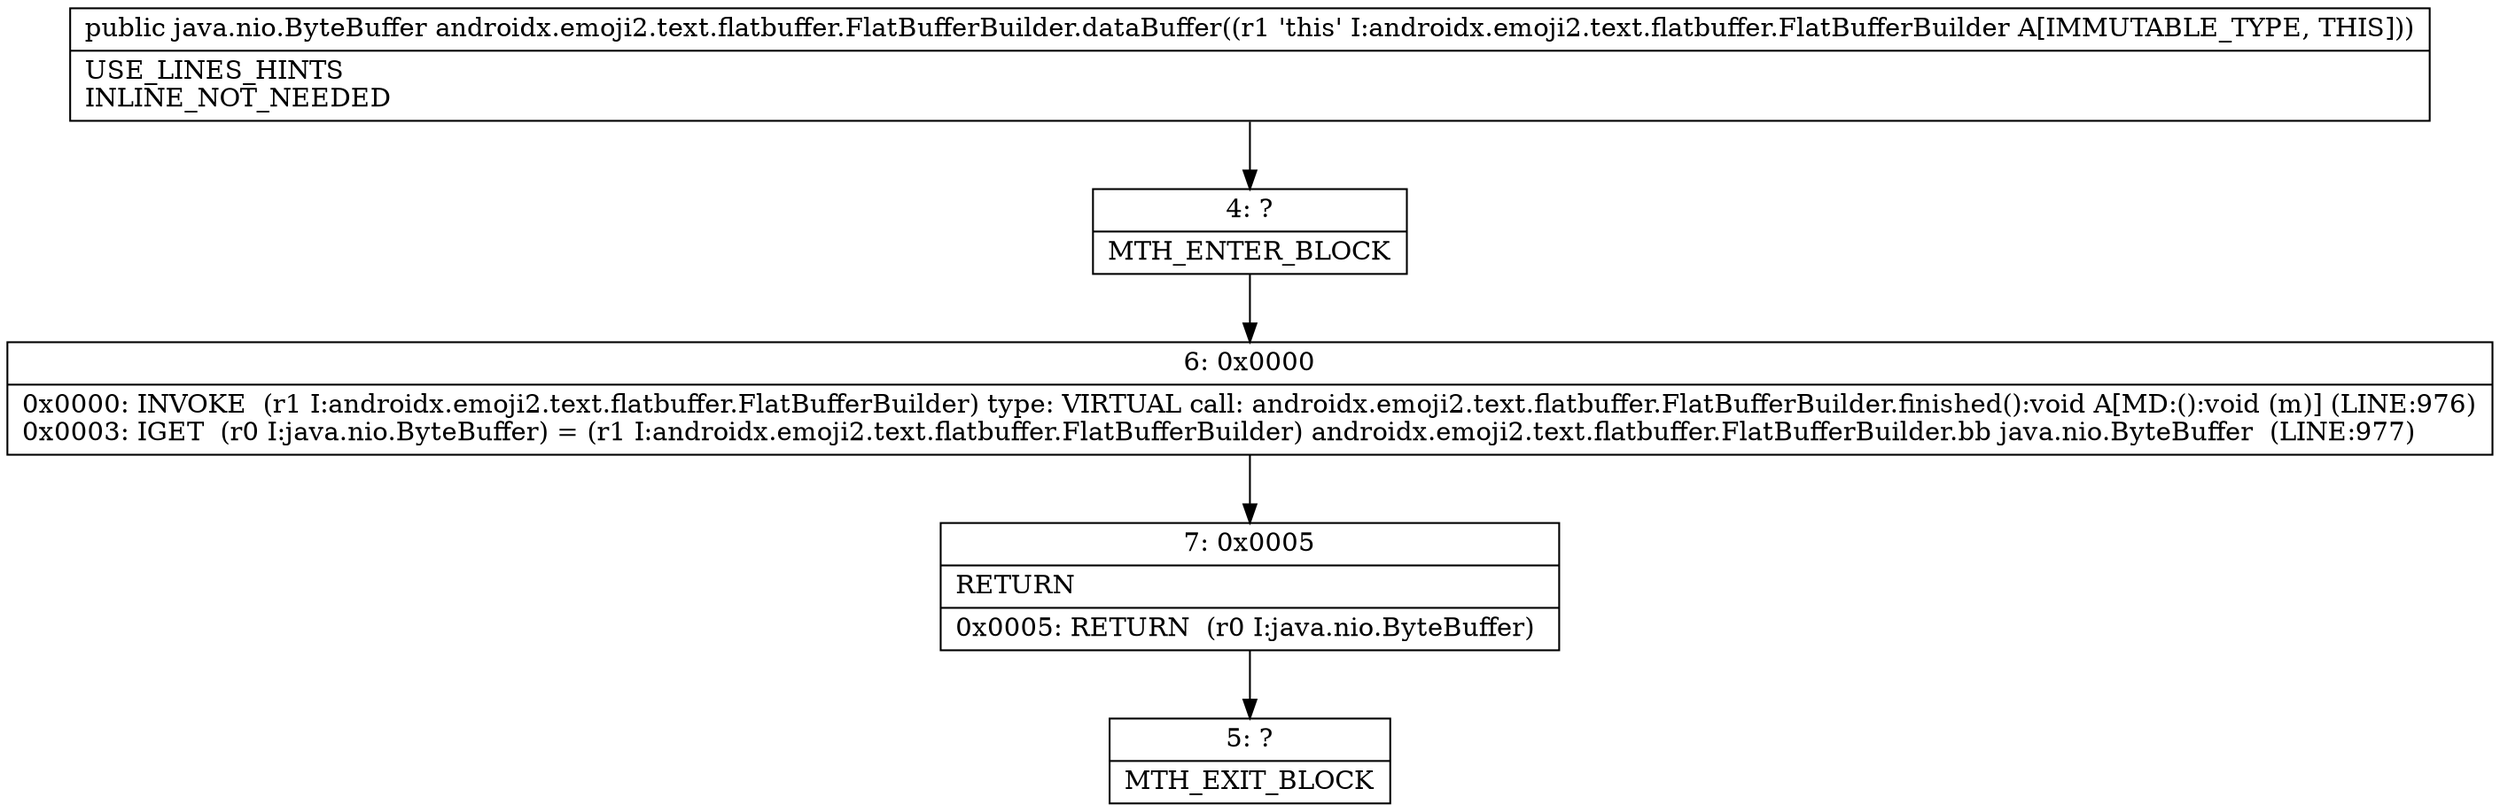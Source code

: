 digraph "CFG forandroidx.emoji2.text.flatbuffer.FlatBufferBuilder.dataBuffer()Ljava\/nio\/ByteBuffer;" {
Node_4 [shape=record,label="{4\:\ ?|MTH_ENTER_BLOCK\l}"];
Node_6 [shape=record,label="{6\:\ 0x0000|0x0000: INVOKE  (r1 I:androidx.emoji2.text.flatbuffer.FlatBufferBuilder) type: VIRTUAL call: androidx.emoji2.text.flatbuffer.FlatBufferBuilder.finished():void A[MD:():void (m)] (LINE:976)\l0x0003: IGET  (r0 I:java.nio.ByteBuffer) = (r1 I:androidx.emoji2.text.flatbuffer.FlatBufferBuilder) androidx.emoji2.text.flatbuffer.FlatBufferBuilder.bb java.nio.ByteBuffer  (LINE:977)\l}"];
Node_7 [shape=record,label="{7\:\ 0x0005|RETURN\l|0x0005: RETURN  (r0 I:java.nio.ByteBuffer) \l}"];
Node_5 [shape=record,label="{5\:\ ?|MTH_EXIT_BLOCK\l}"];
MethodNode[shape=record,label="{public java.nio.ByteBuffer androidx.emoji2.text.flatbuffer.FlatBufferBuilder.dataBuffer((r1 'this' I:androidx.emoji2.text.flatbuffer.FlatBufferBuilder A[IMMUTABLE_TYPE, THIS]))  | USE_LINES_HINTS\lINLINE_NOT_NEEDED\l}"];
MethodNode -> Node_4;Node_4 -> Node_6;
Node_6 -> Node_7;
Node_7 -> Node_5;
}

